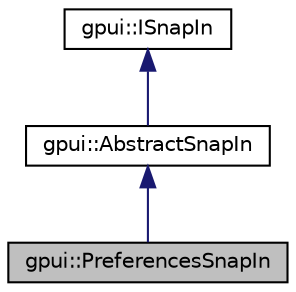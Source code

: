 digraph "gpui::PreferencesSnapIn"
{
 // LATEX_PDF_SIZE
  edge [fontname="Helvetica",fontsize="10",labelfontname="Helvetica",labelfontsize="10"];
  node [fontname="Helvetica",fontsize="10",shape=record];
  Node1 [label="gpui::PreferencesSnapIn",height=0.2,width=0.4,color="black", fillcolor="grey75", style="filled", fontcolor="black",tooltip=" "];
  Node2 -> Node1 [dir="back",color="midnightblue",fontsize="10",style="solid",fontname="Helvetica"];
  Node2 [label="gpui::AbstractSnapIn",height=0.2,width=0.4,color="black", fillcolor="white", style="filled",URL="$classgpui_1_1_abstract_snap_in.html",tooltip="Adapts interface of a ISnapIn for a plugin."];
  Node3 -> Node2 [dir="back",color="midnightblue",fontsize="10",style="solid",fontname="Helvetica"];
  Node3 [label="gpui::ISnapIn",height=0.2,width=0.4,color="black", fillcolor="white", style="filled",URL="$classgpui_1_1_i_snap_in.html",tooltip="The ISnapIn interface is a base for all snap-ins in a system."];
}
